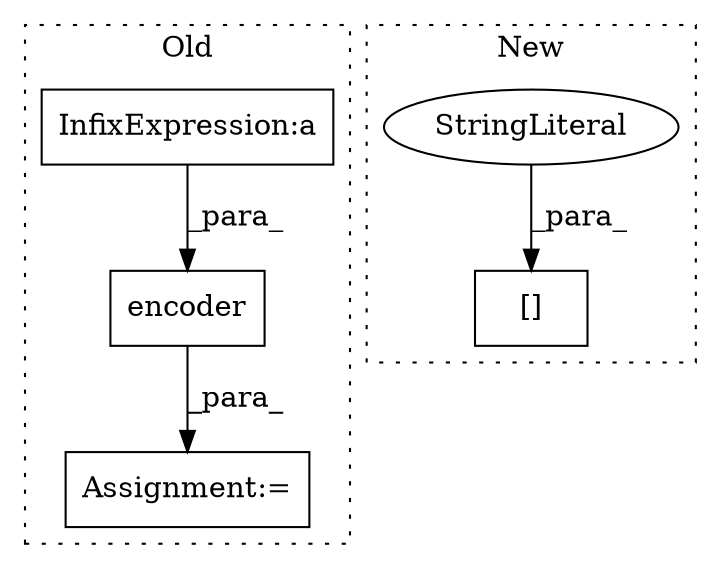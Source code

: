 digraph G {
subgraph cluster0 {
1 [label="encoder" a="32" s="10107,10209" l="8,1" shape="box"];
3 [label="Assignment:=" a="7" s="10089" l="1" shape="box"];
5 [label="InfixExpression:a" a="27" s="10171" l="3" shape="box"];
label = "Old";
style="dotted";
}
subgraph cluster1 {
2 [label="[]" a="2" s="10551,10565" l="7,1" shape="box"];
4 [label="StringLiteral" a="45" s="10558" l="7" shape="ellipse"];
label = "New";
style="dotted";
}
1 -> 3 [label="_para_"];
4 -> 2 [label="_para_"];
5 -> 1 [label="_para_"];
}